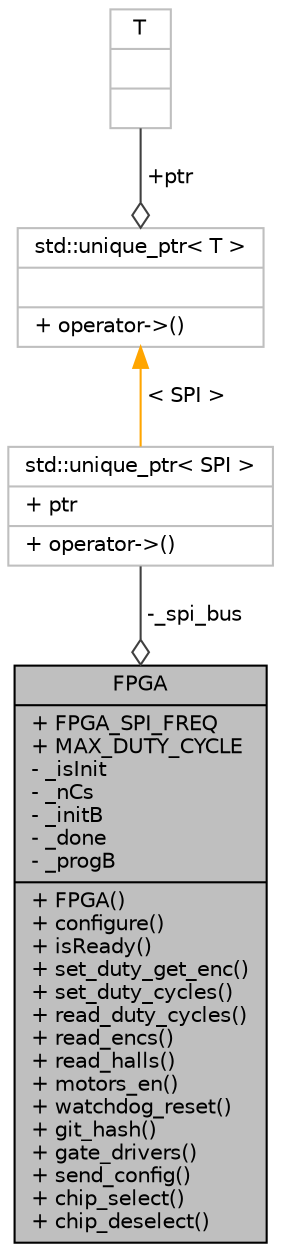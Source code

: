digraph "FPGA"
{
  edge [fontname="Helvetica",fontsize="10",labelfontname="Helvetica",labelfontsize="10"];
  node [fontname="Helvetica",fontsize="10",shape=record];
  Node1 [label="{FPGA\n|+ FPGA_SPI_FREQ\l+ MAX_DUTY_CYCLE\l- _isInit\l- _nCs\l- _initB\l- _done\l- _progB\l|+ FPGA()\l+ configure()\l+ isReady()\l+ set_duty_get_enc()\l+ set_duty_cycles()\l+ read_duty_cycles()\l+ read_encs()\l+ read_halls()\l+ motors_en()\l+ watchdog_reset()\l+ git_hash()\l+ gate_drivers()\l+ send_config()\l+ chip_select()\l+ chip_deselect()\l}",height=0.2,width=0.4,color="black", fillcolor="grey75", style="filled", fontcolor="black"];
  Node2 -> Node1 [color="grey25",fontsize="10",style="solid",label=" -_spi_bus" ,arrowhead="odiamond",fontname="Helvetica"];
  Node2 [label="{std::unique_ptr\< SPI \>\n|+ ptr\l|+ operator-\>()\l}",height=0.2,width=0.4,color="grey75", fillcolor="white", style="filled"];
  Node3 -> Node2 [dir="back",color="orange",fontsize="10",style="solid",label=" \< SPI \>" ,fontname="Helvetica"];
  Node3 [label="{std::unique_ptr\< T \>\n||+ operator-\>()\l}",height=0.2,width=0.4,color="grey75", fillcolor="white", style="filled",tooltip="STL class. "];
  Node4 -> Node3 [color="grey25",fontsize="10",style="solid",label=" +ptr" ,arrowhead="odiamond",fontname="Helvetica"];
  Node4 [label="{T\n||}",height=0.2,width=0.4,color="grey75", fillcolor="white", style="filled"];
}
